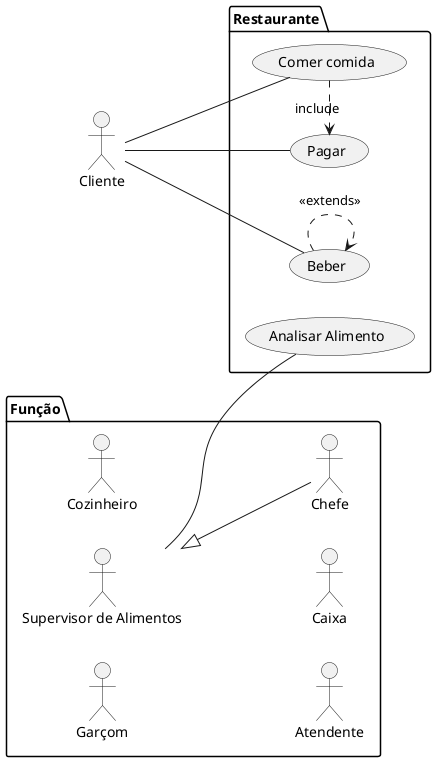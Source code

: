 @startuml

left to right direction
actor Cliente as c 

package Função {
    actor Garçom as ga
    actor Cozinheiro as co
    actor Atendente as at 
    actor Caixa as ca
    actor Chefe as ch
    actor "Supervisor de Alimentos" as sa 
}


package Restaurante {
    usecase "Comer comida" as UC1
    usecase "Pagar" as UC2
    usecase "Beber" as UC3
    usecase "Analisar Alimento" as UC4
    (UC1) .> (UC2) : include
    (UC3) .> (UC3) : <<extends>>
}

sa -- UC4
c -- UC1
c -- UC2
c -- UC3
sa <|-- ch

@enduml